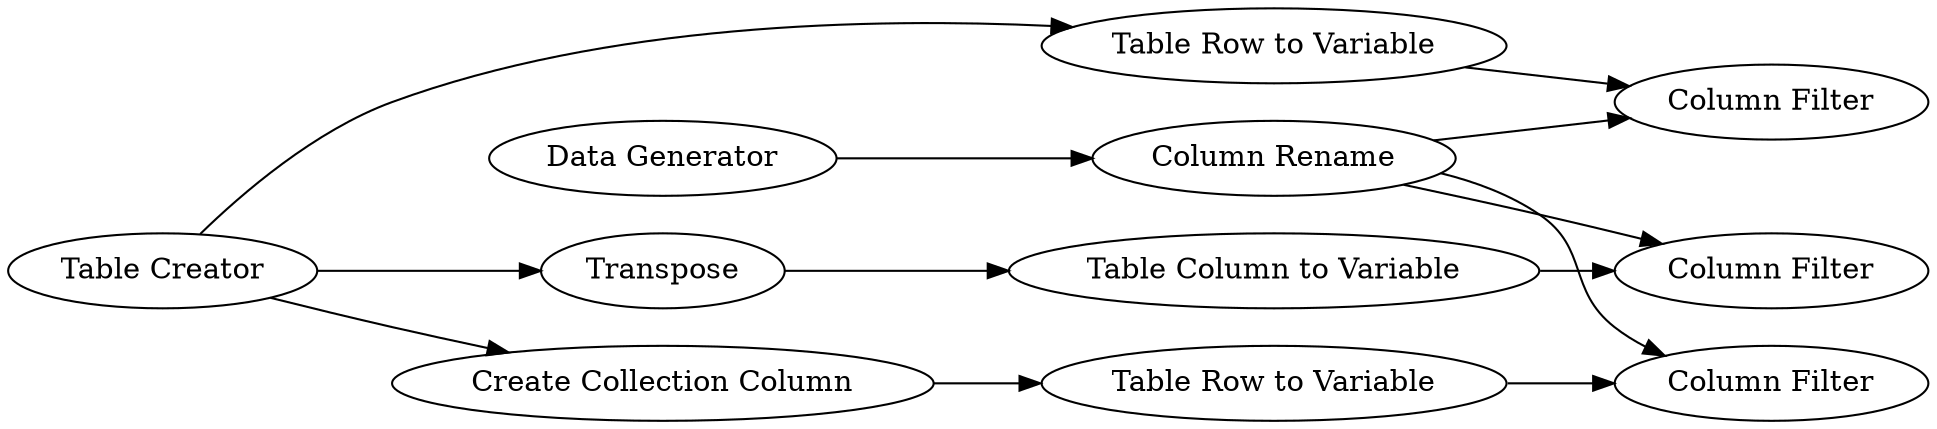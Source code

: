 digraph {
	"2493447250021486660_9" [label="Column Filter"]
	"2493447250021486660_8" [label="Column Rename"]
	"2493447250021486660_3" [label="Table Column to Variable"]
	"2493447250021486660_2" [label="Table Row to Variable"]
	"2493447250021486660_10" [label="Column Filter"]
	"2493447250021486660_11" [label="Column Filter"]
	"2493447250021486660_4" [label="Table Row to Variable"]
	"2493447250021486660_7" [label="Data Generator"]
	"2493447250021486660_6" [label=Transpose]
	"2493447250021486660_5" [label="Create Collection Column"]
	"2493447250021486660_1" [label="Table Creator"]
	"2493447250021486660_4" -> "2493447250021486660_11"
	"2493447250021486660_8" -> "2493447250021486660_9"
	"2493447250021486660_3" -> "2493447250021486660_10"
	"2493447250021486660_6" -> "2493447250021486660_3"
	"2493447250021486660_7" -> "2493447250021486660_8"
	"2493447250021486660_5" -> "2493447250021486660_4"
	"2493447250021486660_2" -> "2493447250021486660_9"
	"2493447250021486660_8" -> "2493447250021486660_10"
	"2493447250021486660_8" -> "2493447250021486660_11"
	"2493447250021486660_1" -> "2493447250021486660_5"
	"2493447250021486660_1" -> "2493447250021486660_2"
	"2493447250021486660_1" -> "2493447250021486660_6"
	rankdir=LR
}
